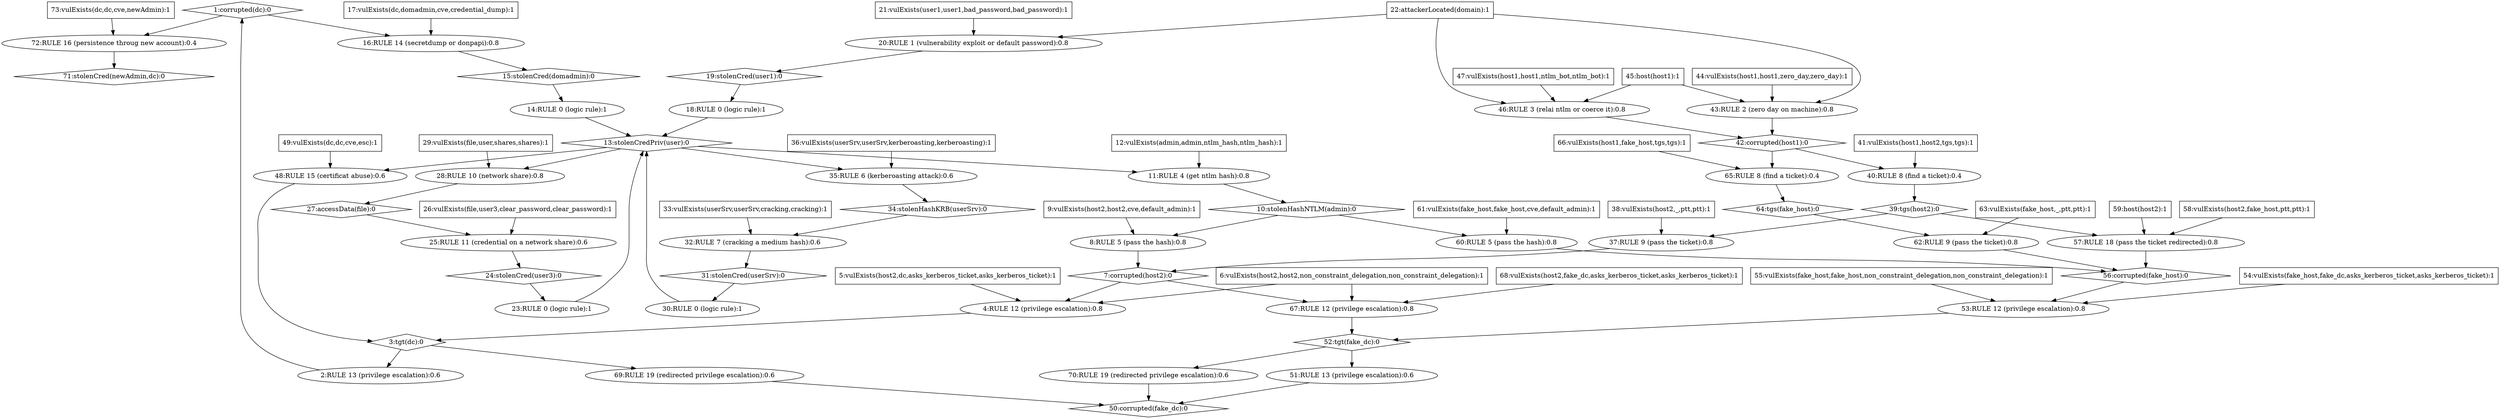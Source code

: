 digraph G {
	1 [label="1:corrupted(dc):0",shape=diamond];
	2 [label="2:RULE 13 (privilege escalation):0.6",shape=ellipse];
	3 [label="3:tgt(dc):0",shape=diamond];
	4 [label="4:RULE 12 (privilege escalation):0.8",shape=ellipse];
	5 [label="5:vulExists(host2,dc,asks_kerberos_ticket,asks_kerberos_ticket):1",shape=box];
	6 [label="6:vulExists(host2,host2,non_constraint_delegation,non_constraint_delegation):1",shape=box];
	7 [label="7:corrupted(host2):0",shape=diamond];
	8 [label="8:RULE 5 (pass the hash):0.8",shape=ellipse];
	9 [label="9:vulExists(host2,host2,cve,default_admin):1",shape=box];
	10 [label="10:stolenHashNTLM(admin):0",shape=diamond];
	11 [label="11:RULE 4 (get ntlm hash):0.8",shape=ellipse];
	12 [label="12:vulExists(admin,admin,ntlm_hash,ntlm_hash):1",shape=box];
	13 [label="13:stolenCredPriv(user):0",shape=diamond];
	14 [label="14:RULE 0 (logic rule):1",shape=ellipse];
	15 [label="15:stolenCred(domadmin):0",shape=diamond];
	16 [label="16:RULE 14 (secretdump or donpapi):0.8",shape=ellipse];
	17 [label="17:vulExists(dc,domadmin,cve,credential_dump):1",shape=box];
	18 [label="18:RULE 0 (logic rule):1",shape=ellipse];
	19 [label="19:stolenCred(user1):0",shape=diamond];
	20 [label="20:RULE 1 (vulnerability exploit or default password):0.8",shape=ellipse];
	21 [label="21:vulExists(user1,user1,bad_password,bad_password):1",shape=box];
	22 [label="22:attackerLocated(domain):1",shape=box];
	23 [label="23:RULE 0 (logic rule):1",shape=ellipse];
	24 [label="24:stolenCred(user3):0",shape=diamond];
	25 [label="25:RULE 11 (credential on a network share):0.6",shape=ellipse];
	26 [label="26:vulExists(file,user3,clear_password,clear_password):1",shape=box];
	27 [label="27:accessData(file):0",shape=diamond];
	28 [label="28:RULE 10 (network share):0.8",shape=ellipse];
	29 [label="29:vulExists(file,user,shares,shares):1",shape=box];
	30 [label="30:RULE 0 (logic rule):1",shape=ellipse];
	31 [label="31:stolenCred(userSrv):0",shape=diamond];
	32 [label="32:RULE 7 (cracking a medium hash):0.6",shape=ellipse];
	33 [label="33:vulExists(userSrv,userSrv,cracking,cracking):1",shape=box];
	34 [label="34:stolenHashKRB(userSrv):0",shape=diamond];
	35 [label="35:RULE 6 (kerberoasting attack):0.6",shape=ellipse];
	36 [label="36:vulExists(userSrv,userSrv,kerberoasting,kerberoasting):1",shape=box];
	37 [label="37:RULE 9 (pass the ticket):0.8",shape=ellipse];
	38 [label="38:vulExists(host2,_,ptt,ptt):1",shape=box];
	39 [label="39:tgs(host2):0",shape=diamond];
	40 [label="40:RULE 8 (find a ticket):0.4",shape=ellipse];
	41 [label="41:vulExists(host1,host2,tgs,tgs):1",shape=box];
	42 [label="42:corrupted(host1):0",shape=diamond];
	43 [label="43:RULE 2 (zero day on machine):0.8",shape=ellipse];
	44 [label="44:vulExists(host1,host1,zero_day,zero_day):1",shape=box];
	45 [label="45:host(host1):1",shape=box];
	46 [label="46:RULE 3 (relai ntlm or coerce it):0.8",shape=ellipse];
	47 [label="47:vulExists(host1,host1,ntlm_bot,ntlm_bot):1",shape=box];
	48 [label="48:RULE 15 (certificat abuse):0.6",shape=ellipse];
	49 [label="49:vulExists(dc,dc,cve,esc):1",shape=box];
	50 [label="50:corrupted(fake_dc):0",shape=diamond];
	51 [label="51:RULE 13 (privilege escalation):0.6",shape=ellipse];
	52 [label="52:tgt(fake_dc):0",shape=diamond];
	53 [label="53:RULE 12 (privilege escalation):0.8",shape=ellipse];
	54 [label="54:vulExists(fake_host,fake_dc,asks_kerberos_ticket,asks_kerberos_ticket):1",shape=box];
	55 [label="55:vulExists(fake_host,fake_host,non_constraint_delegation,non_constraint_delegation):1",shape=box];
	56 [label="56:corrupted(fake_host):0",shape=diamond];
	57 [label="57:RULE 18 (pass the ticket redirected):0.8",shape=ellipse];
	58 [label="58:vulExists(host2,fake_host,ptt,ptt):1",shape=box];
	59 [label="59:host(host2):1",shape=box];
	60 [label="60:RULE 5 (pass the hash):0.8",shape=ellipse];
	61 [label="61:vulExists(fake_host,fake_host,cve,default_admin):1",shape=box];
	62 [label="62:RULE 9 (pass the ticket):0.8",shape=ellipse];
	63 [label="63:vulExists(fake_host,_,ptt,ptt):1",shape=box];
	64 [label="64:tgs(fake_host):0",shape=diamond];
	65 [label="65:RULE 8 (find a ticket):0.4",shape=ellipse];
	66 [label="66:vulExists(host1,fake_host,tgs,tgs):1",shape=box];
	67 [label="67:RULE 12 (privilege escalation):0.8",shape=ellipse];
	68 [label="68:vulExists(host2,fake_dc,asks_kerberos_ticket,asks_kerberos_ticket):1",shape=box];
	69 [label="69:RULE 19 (redirected privilege escalation):0.6",shape=ellipse];
	70 [label="70:RULE 19 (redirected privilege escalation):0.6",shape=ellipse];
	71 [label="71:stolenCred(newAdmin,dc):0",shape=diamond];
	72 [label="72:RULE 16 (persistence throug new account):0.4",shape=ellipse];
	73 [label="73:vulExists(dc,dc,cve,newAdmin):1",shape=box];
	5 -> 	4;
	6 -> 	4;
	9 -> 	8;
	12 -> 	11;
	17 -> 	16;
	1 -> 	16;
	16 -> 	15;
	15 -> 	14;
	14 -> 	13;
	21 -> 	20;
	22 -> 	20;
	20 -> 	19;
	19 -> 	18;
	18 -> 	13;
	26 -> 	25;
	29 -> 	28;
	13 -> 	28;
	28 -> 	27;
	27 -> 	25;
	25 -> 	24;
	24 -> 	23;
	23 -> 	13;
	33 -> 	32;
	36 -> 	35;
	13 -> 	35;
	35 -> 	34;
	34 -> 	32;
	32 -> 	31;
	31 -> 	30;
	30 -> 	13;
	13 -> 	11;
	11 -> 	10;
	10 -> 	8;
	8 -> 	7;
	38 -> 	37;
	41 -> 	40;
	44 -> 	43;
	45 -> 	43;
	22 -> 	43;
	43 -> 	42;
	47 -> 	46;
	45 -> 	46;
	22 -> 	46;
	46 -> 	42;
	42 -> 	40;
	40 -> 	39;
	39 -> 	37;
	37 -> 	7;
	7 -> 	4;
	4 -> 	3;
	49 -> 	48;
	13 -> 	48;
	48 -> 	3;
	3 -> 	2;
	2 -> 	1;
	54 -> 	53;
	55 -> 	53;
	58 -> 	57;
	59 -> 	57;
	39 -> 	57;
	57 -> 	56;
	61 -> 	60;
	10 -> 	60;
	60 -> 	56;
	63 -> 	62;
	66 -> 	65;
	42 -> 	65;
	65 -> 	64;
	64 -> 	62;
	62 -> 	56;
	56 -> 	53;
	53 -> 	52;
	68 -> 	67;
	6 -> 	67;
	7 -> 	67;
	67 -> 	52;
	52 -> 	51;
	51 -> 	50;
	3 -> 	69;
	69 -> 	50;
	52 -> 	70;
	70 -> 	50;
	73 -> 	72;
	1 -> 	72;
	72 -> 	71;
}
